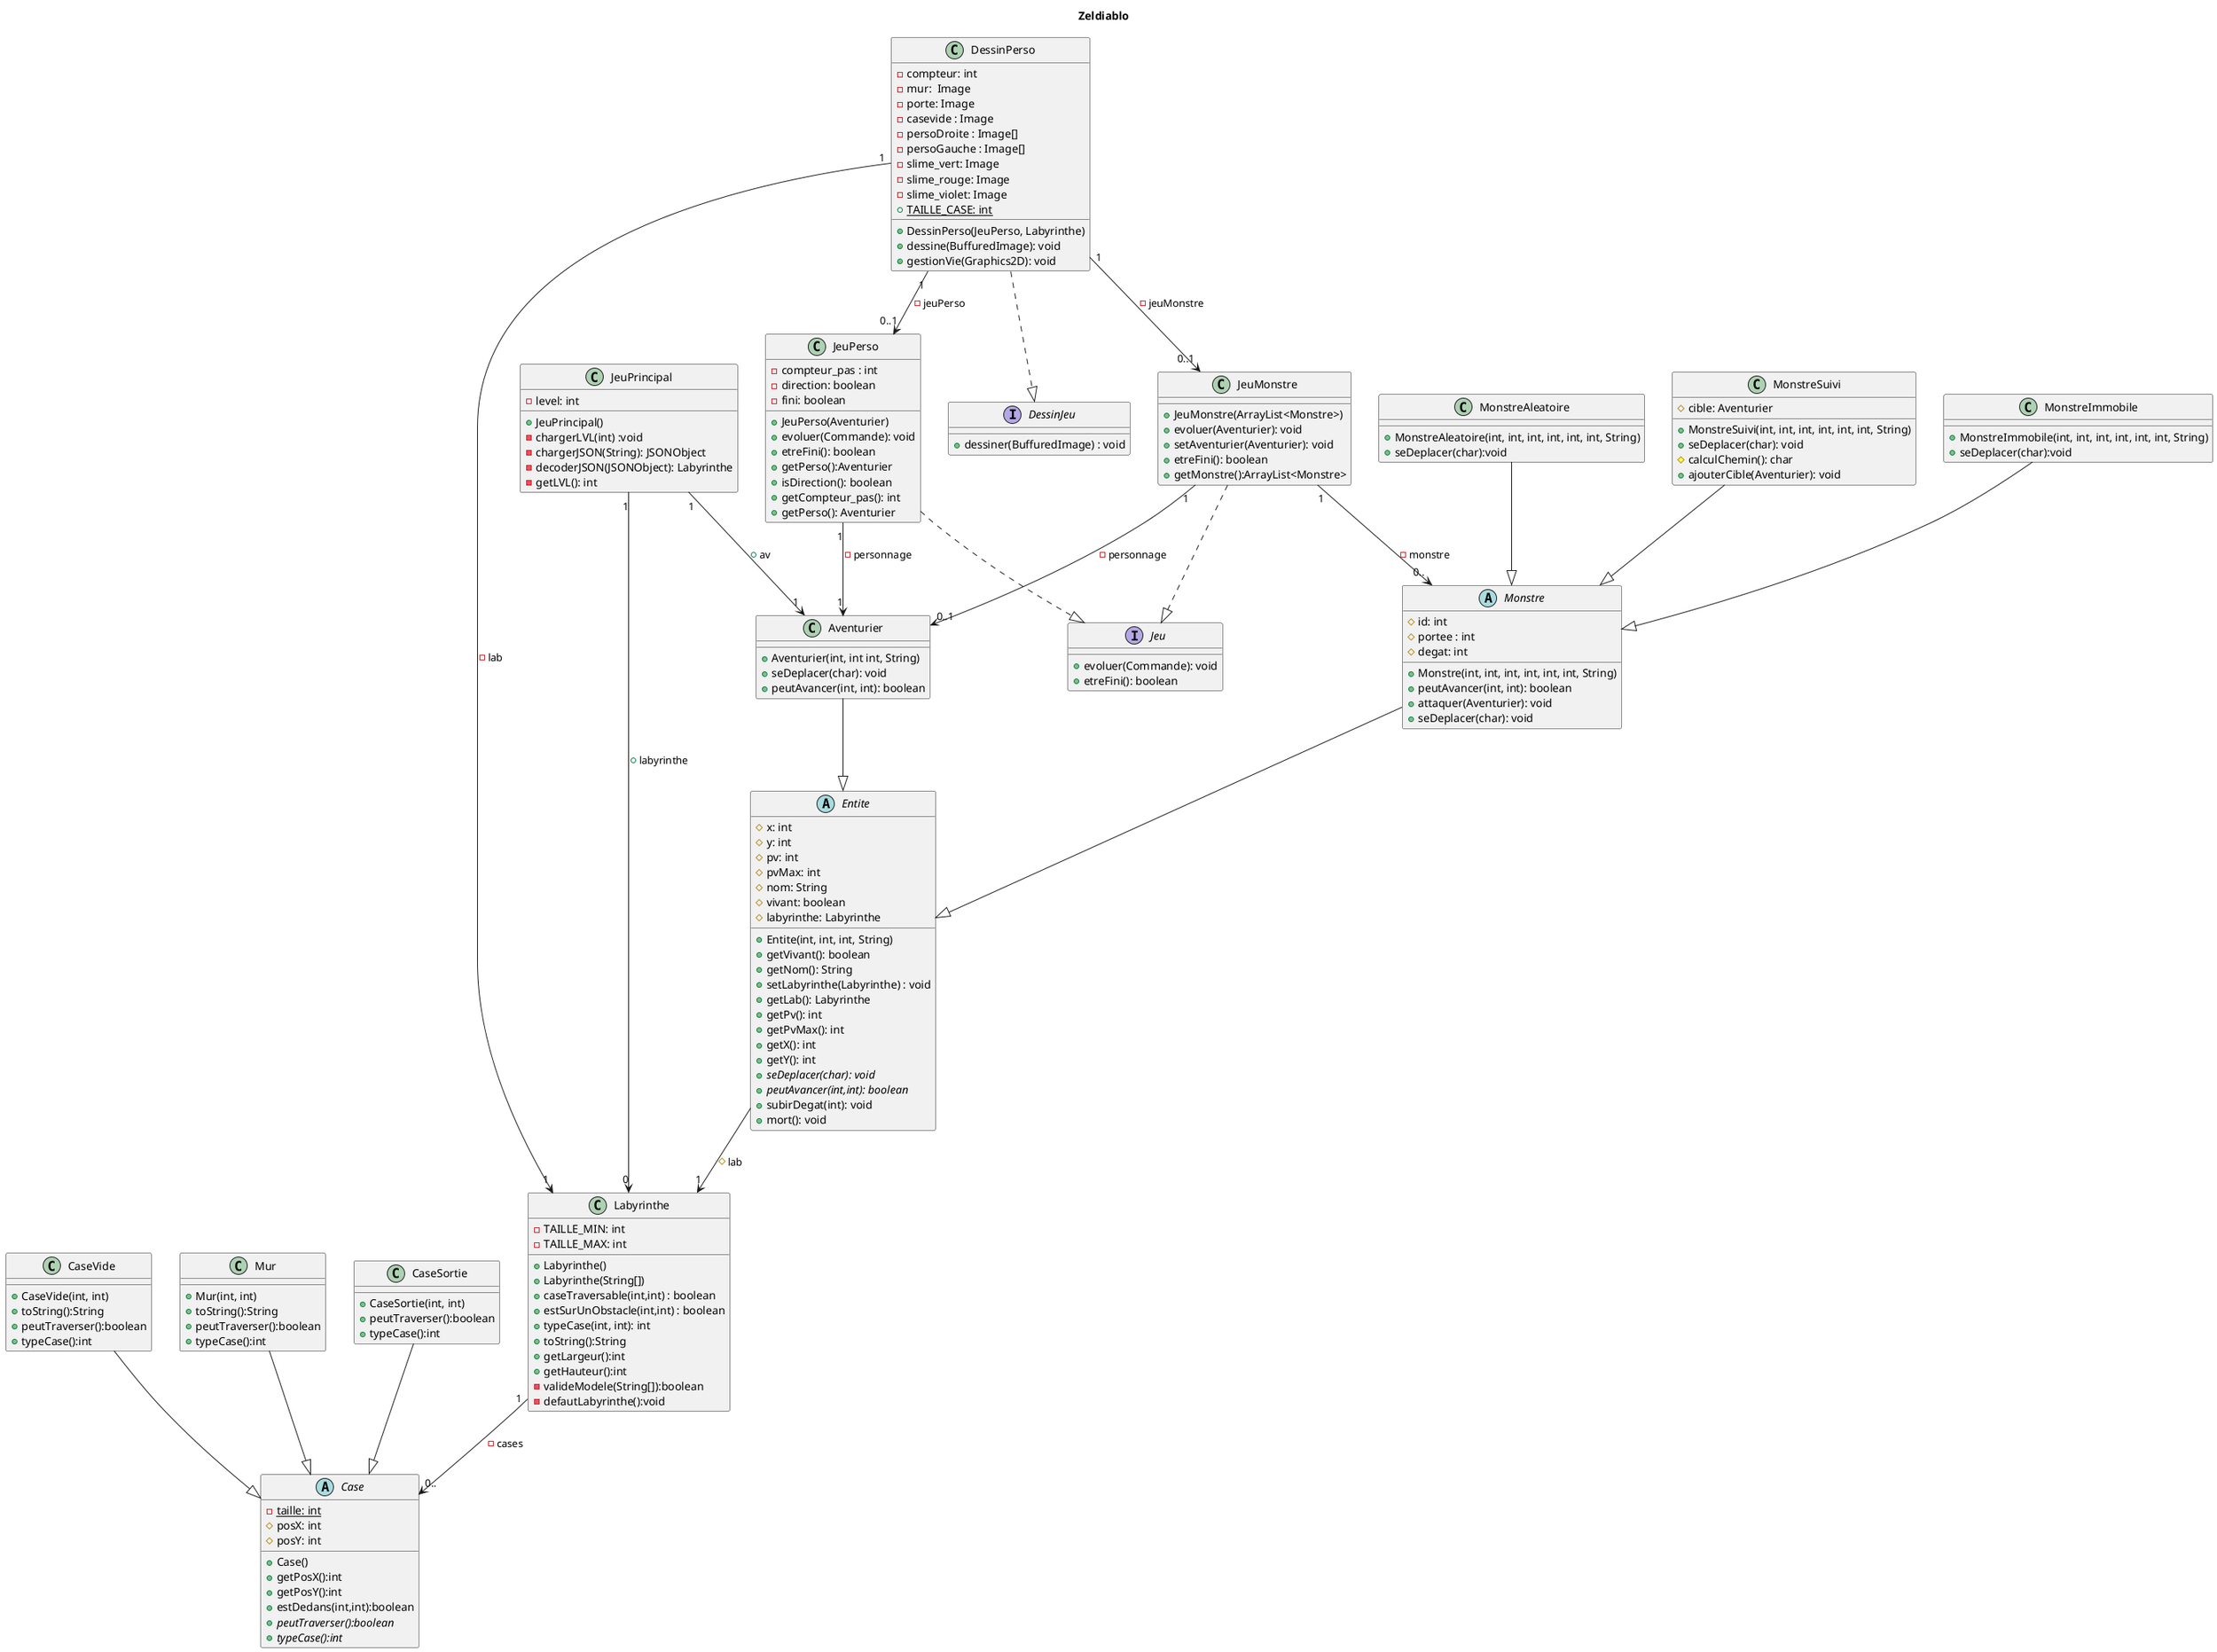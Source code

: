 @startuml
title Zeldiablo

interface Jeu {
    +evoluer(Commande): void
    +etreFini(): boolean
}

class JeuPrincipal {
    -level: int
    +JeuPrincipal()
    -chargerLVL(int) :void 
    -chargerJSON(String): JSONObject
    -decoderJSON(JSONObject): Labyrinthe
    -getLVL(): int
}

class JeuPerso {
    -compteur_pas : int
    -direction: boolean
    -fini: boolean
    +JeuPerso(Aventurier)
    +evoluer(Commande): void
    +etreFini(): boolean
    +getPerso():Aventurier
    +isDirection(): boolean
    +getCompteur_pas(): int
    +getPerso(): Aventurier
}

class JeuMonstre {
    +JeuMonstre(ArrayList<Monstre>)
    +evoluer(Aventurier): void
    +setAventurier(Aventurier): void
    +etreFini(): boolean
    +getMonstre():ArrayList<Monstre>
}

interface DessinJeu {
    +dessiner(BuffuredImage) : void
}

class DessinPerso {
    -compteur: int
    -mur:  Image
    -porte: Image
    -casevide : Image
    -persoDroite : Image[]
    -persoGauche : Image[]
    -slime_vert: Image
    -slime_rouge: Image
    -slime_violet: Image
    +{static}TAILLE_CASE: int
    +DessinPerso(JeuPerso, Labyrinthe)
    +dessine(BuffuredImage): void
    +gestionVie(Graphics2D): void
}

class Labyrinthe {
    -TAILLE_MIN: int
    -TAILLE_MAX: int
    +Labyrinthe()
    +Labyrinthe(String[])
    +caseTraversable(int,int) : boolean
    +estSurUnObstacle(int,int) : boolean
    +typeCase(int, int): int
    +toString():String
    +getLargeur():int
    +getHauteur():int
    -valideModele(String[]):boolean
    -defautLabyrinthe():void
}

abstract Case {
    -{static} taille: int
    #posX: int
    #posY: int
    +Case()
    +getPosX():int
    +getPosY():int
    +estDedans(int,int):boolean
    +{abstract}peutTraverser():boolean
    +{abstract}typeCase():int
}

class CaseVide {
    +CaseVide(int, int)
    +toString():String
    +peutTraverser():boolean
    +typeCase():int
}

class Mur {
    +Mur(int, int)
    +toString():String
    +peutTraverser():boolean
    +typeCase():int
}

class CaseSortie {
    +CaseSortie(int, int)
    +peutTraverser():boolean
    +typeCase():int
}
   

abstract Entite {
    #x: int
    #y: int
    #pv: int
    #pvMax: int
    #nom: String
    #vivant: boolean
    #labyrinthe: Labyrinthe

    +Entite(int, int, int, String)
    +getVivant(): boolean
    +getNom(): String
    +setLabyrinthe(Labyrinthe) : void
    +getLab(): Labyrinthe
    +getPv(): int
    +getPvMax(): int
    +getX(): int
    +getY(): int
    +{abstract}seDeplacer(char): void
    +{abstract}peutAvancer(int,int): boolean
    +subirDegat(int): void
    +mort(): void
}

class Aventurier {

    +Aventurier(int, int int, String)
    +seDeplacer(char): void
    +peutAvancer(int, int): boolean
}


abstract Monstre {
    #id: int
    #portee : int
    #degat: int
    +Monstre(int, int, int, int, int, int, String)
    +peutAvancer(int, int): boolean
    +attaquer(Aventurier): void
    +seDeplacer(char): void
}

class MonstreAleatoire {

    +MonstreAleatoire(int, int, int, int, int, int, String)
    +seDeplacer(char):void
}

class MonstreSuivi {
    #cible: Aventurier

    +MonstreSuivi(int, int, int, int, int, int, String)
    +seDeplacer(char): void
    #calculChemin(): char
    +ajouterCible(Aventurier): void
}

class MonstreImmobile {

    +MonstreImmobile(int, int, int, int, int, int, String)
    +seDeplacer(char):void
}


DessinPerso "1" --> "1" Labyrinthe : -lab
DessinPerso "1" --> "0..1" JeuPerso : -jeuPerso
DessinPerso "1" --> "0..1" JeuMonstre : -jeuMonstre


JeuPerso "1" --> "1" Aventurier : -personnage


JeuMonstre "1" --> "0.." Monstre : -monstre
JeuMonstre "1" --> "0..1" Aventurier : -personnage


JeuPrincipal "1" --> "0" Labyrinthe : +labyrinthe
JeuPrincipal "1" --> "1" Aventurier : +av

Entite --> "1" Labyrinthe : #lab

Labyrinthe "1" --> "0.." Case : -cases

DessinPerso ..|> DessinJeu

JeuPerso ..|> Jeu

JeuMonstre ..|> Jeu

Aventurier --|> Entite

Monstre --|> Entite

CaseVide --|> Case

Mur --|> Case

CaseSortie--|> Case

MonstreImmobile--|> Monstre

MonstreAleatoire--|> Monstre

MonstreSuivi--|> Monstre
@enduml